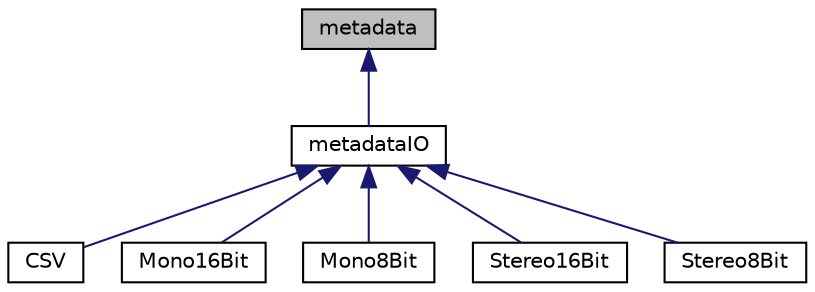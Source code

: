 digraph "metadata"
{
  edge [fontname="Helvetica",fontsize="10",labelfontname="Helvetica",labelfontsize="10"];
  node [fontname="Helvetica",fontsize="10",shape=record];
  Node0 [label="metadata",height=0.2,width=0.4,color="black", fillcolor="grey75", style="filled", fontcolor="black"];
  Node0 -> Node1 [dir="back",color="midnightblue",fontsize="10",style="solid",fontname="Helvetica"];
  Node1 [label="metadataIO",height=0.2,width=0.4,color="black", fillcolor="white", style="filled",URL="$d2/d24/classmetadataIO.html"];
  Node1 -> Node2 [dir="back",color="midnightblue",fontsize="10",style="solid",fontname="Helvetica"];
  Node2 [label="CSV",height=0.2,width=0.4,color="black", fillcolor="white", style="filled",URL="$d8/d8f/classCSV.html"];
  Node1 -> Node3 [dir="back",color="midnightblue",fontsize="10",style="solid",fontname="Helvetica"];
  Node3 [label="Mono16Bit",height=0.2,width=0.4,color="black", fillcolor="white", style="filled",URL="$dd/d02/classMono16Bit.html"];
  Node1 -> Node4 [dir="back",color="midnightblue",fontsize="10",style="solid",fontname="Helvetica"];
  Node4 [label="Mono8Bit",height=0.2,width=0.4,color="black", fillcolor="white", style="filled",URL="$d5/dd2/classMono8Bit.html"];
  Node1 -> Node5 [dir="back",color="midnightblue",fontsize="10",style="solid",fontname="Helvetica"];
  Node5 [label="Stereo16Bit",height=0.2,width=0.4,color="black", fillcolor="white", style="filled",URL="$df/d9e/classStereo16Bit.html"];
  Node1 -> Node6 [dir="back",color="midnightblue",fontsize="10",style="solid",fontname="Helvetica"];
  Node6 [label="Stereo8Bit",height=0.2,width=0.4,color="black", fillcolor="white", style="filled",URL="$d5/d72/classStereo8Bit.html"];
}
